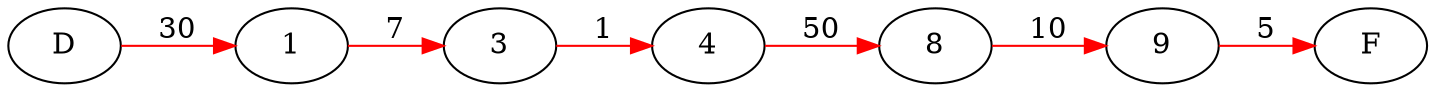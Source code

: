 
    digraph G{
   rankdir=LR
   D -> 1 [label="30" color="red"];
   1 -> 3 [label="7" color="red"];
   3 -> 4 [label="1" color="red"];
   4 -> 8 [label="50" color="red"];
   8 -> 9 [label="10" color="red"];
   9 -> F [label="5" color="red"];
   }
